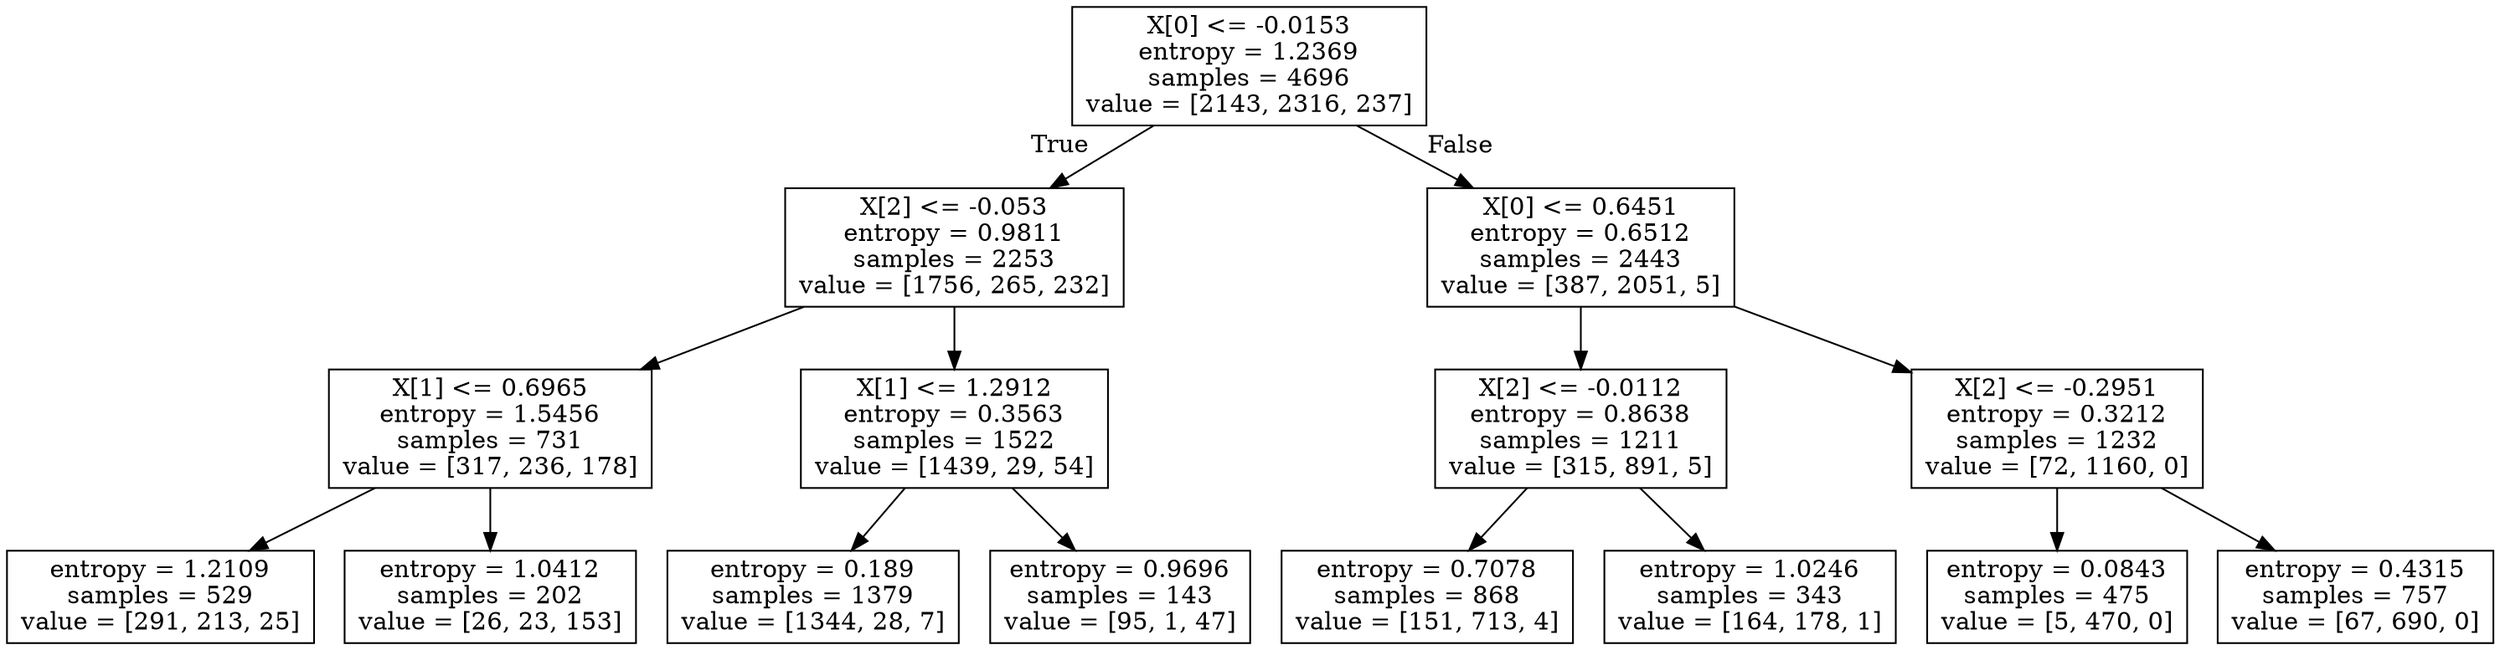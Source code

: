 digraph Tree {
node [shape=box] ;
0 [label="X[0] <= -0.0153\nentropy = 1.2369\nsamples = 4696\nvalue = [2143, 2316, 237]"] ;
1 [label="X[2] <= -0.053\nentropy = 0.9811\nsamples = 2253\nvalue = [1756, 265, 232]"] ;
0 -> 1 [labeldistance=2.5, labelangle=45, headlabel="True"] ;
2 [label="X[1] <= 0.6965\nentropy = 1.5456\nsamples = 731\nvalue = [317, 236, 178]"] ;
1 -> 2 ;
3 [label="entropy = 1.2109\nsamples = 529\nvalue = [291, 213, 25]"] ;
2 -> 3 ;
4 [label="entropy = 1.0412\nsamples = 202\nvalue = [26, 23, 153]"] ;
2 -> 4 ;
5 [label="X[1] <= 1.2912\nentropy = 0.3563\nsamples = 1522\nvalue = [1439, 29, 54]"] ;
1 -> 5 ;
6 [label="entropy = 0.189\nsamples = 1379\nvalue = [1344, 28, 7]"] ;
5 -> 6 ;
7 [label="entropy = 0.9696\nsamples = 143\nvalue = [95, 1, 47]"] ;
5 -> 7 ;
8 [label="X[0] <= 0.6451\nentropy = 0.6512\nsamples = 2443\nvalue = [387, 2051, 5]"] ;
0 -> 8 [labeldistance=2.5, labelangle=-45, headlabel="False"] ;
9 [label="X[2] <= -0.0112\nentropy = 0.8638\nsamples = 1211\nvalue = [315, 891, 5]"] ;
8 -> 9 ;
10 [label="entropy = 0.7078\nsamples = 868\nvalue = [151, 713, 4]"] ;
9 -> 10 ;
11 [label="entropy = 1.0246\nsamples = 343\nvalue = [164, 178, 1]"] ;
9 -> 11 ;
12 [label="X[2] <= -0.2951\nentropy = 0.3212\nsamples = 1232\nvalue = [72, 1160, 0]"] ;
8 -> 12 ;
13 [label="entropy = 0.0843\nsamples = 475\nvalue = [5, 470, 0]"] ;
12 -> 13 ;
14 [label="entropy = 0.4315\nsamples = 757\nvalue = [67, 690, 0]"] ;
12 -> 14 ;
}